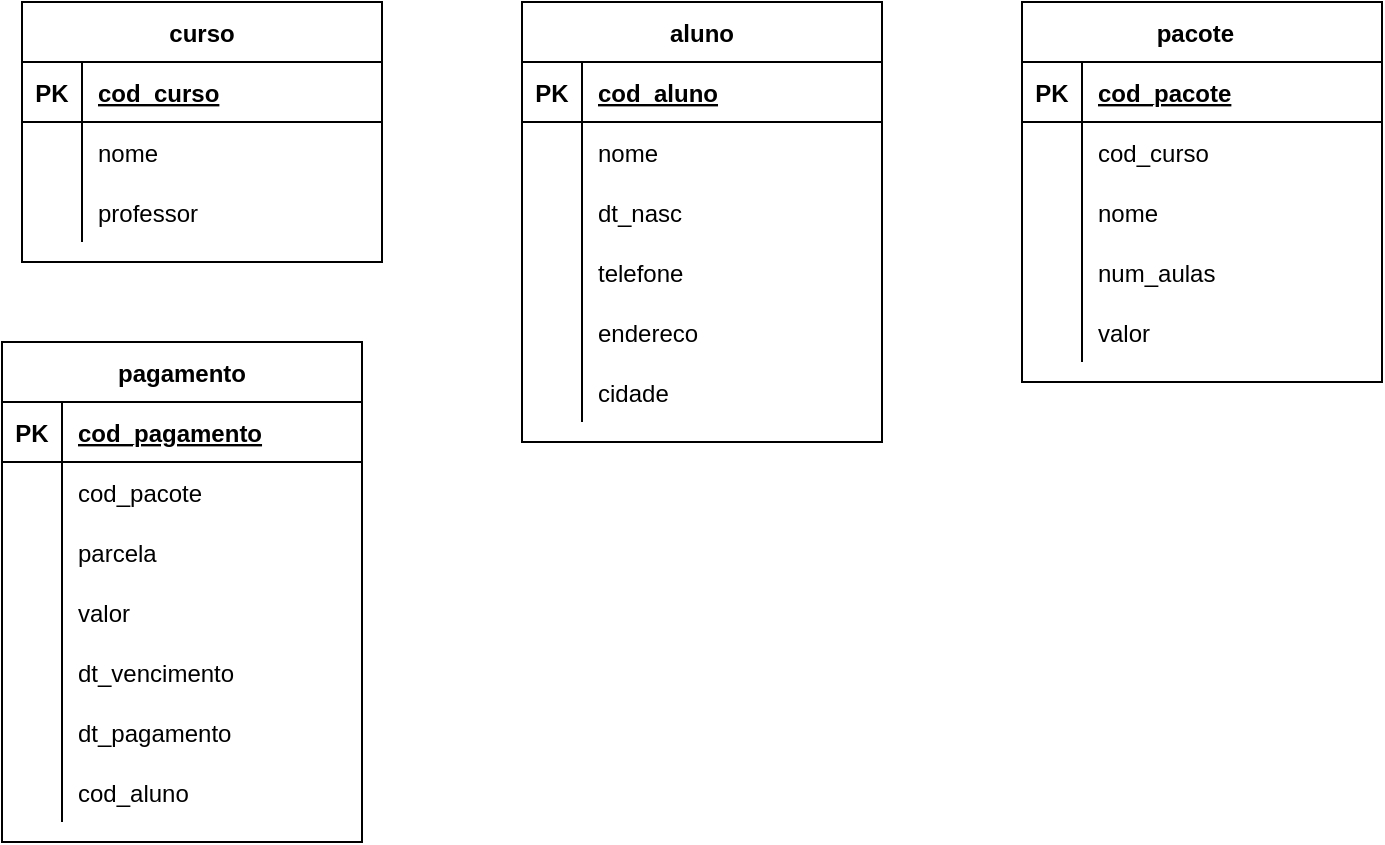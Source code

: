 <mxfile version="15.0.6" type="github">
  <diagram id="JDOAdWOA3e27mY0W45j4" name="Page-1">
    <mxGraphModel dx="868" dy="450" grid="1" gridSize="10" guides="1" tooltips="1" connect="1" arrows="1" fold="1" page="1" pageScale="1" pageWidth="827" pageHeight="1169" math="0" shadow="0">
      <root>
        <mxCell id="0" />
        <mxCell id="1" parent="0" />
        <mxCell id="8Mh0Ojd9GcdNpZhKOxBE-1" value="curso" style="shape=table;startSize=30;container=1;collapsible=1;childLayout=tableLayout;fixedRows=1;rowLines=0;fontStyle=1;align=center;resizeLast=1;" vertex="1" parent="1">
          <mxGeometry x="30" y="40" width="180" height="130" as="geometry" />
        </mxCell>
        <mxCell id="8Mh0Ojd9GcdNpZhKOxBE-2" value="" style="shape=partialRectangle;collapsible=0;dropTarget=0;pointerEvents=0;fillColor=none;top=0;left=0;bottom=1;right=0;points=[[0,0.5],[1,0.5]];portConstraint=eastwest;" vertex="1" parent="8Mh0Ojd9GcdNpZhKOxBE-1">
          <mxGeometry y="30" width="180" height="30" as="geometry" />
        </mxCell>
        <mxCell id="8Mh0Ojd9GcdNpZhKOxBE-3" value="PK" style="shape=partialRectangle;connectable=0;fillColor=none;top=0;left=0;bottom=0;right=0;fontStyle=1;overflow=hidden;" vertex="1" parent="8Mh0Ojd9GcdNpZhKOxBE-2">
          <mxGeometry width="30" height="30" as="geometry" />
        </mxCell>
        <mxCell id="8Mh0Ojd9GcdNpZhKOxBE-4" value="cod_curso" style="shape=partialRectangle;connectable=0;fillColor=none;top=0;left=0;bottom=0;right=0;align=left;spacingLeft=6;fontStyle=5;overflow=hidden;" vertex="1" parent="8Mh0Ojd9GcdNpZhKOxBE-2">
          <mxGeometry x="30" width="150" height="30" as="geometry" />
        </mxCell>
        <mxCell id="8Mh0Ojd9GcdNpZhKOxBE-5" value="" style="shape=partialRectangle;collapsible=0;dropTarget=0;pointerEvents=0;fillColor=none;top=0;left=0;bottom=0;right=0;points=[[0,0.5],[1,0.5]];portConstraint=eastwest;" vertex="1" parent="8Mh0Ojd9GcdNpZhKOxBE-1">
          <mxGeometry y="60" width="180" height="30" as="geometry" />
        </mxCell>
        <mxCell id="8Mh0Ojd9GcdNpZhKOxBE-6" value="" style="shape=partialRectangle;connectable=0;fillColor=none;top=0;left=0;bottom=0;right=0;editable=1;overflow=hidden;" vertex="1" parent="8Mh0Ojd9GcdNpZhKOxBE-5">
          <mxGeometry width="30" height="30" as="geometry" />
        </mxCell>
        <mxCell id="8Mh0Ojd9GcdNpZhKOxBE-7" value="nome" style="shape=partialRectangle;connectable=0;fillColor=none;top=0;left=0;bottom=0;right=0;align=left;spacingLeft=6;overflow=hidden;" vertex="1" parent="8Mh0Ojd9GcdNpZhKOxBE-5">
          <mxGeometry x="30" width="150" height="30" as="geometry" />
        </mxCell>
        <mxCell id="8Mh0Ojd9GcdNpZhKOxBE-8" value="" style="shape=partialRectangle;collapsible=0;dropTarget=0;pointerEvents=0;fillColor=none;top=0;left=0;bottom=0;right=0;points=[[0,0.5],[1,0.5]];portConstraint=eastwest;" vertex="1" parent="8Mh0Ojd9GcdNpZhKOxBE-1">
          <mxGeometry y="90" width="180" height="30" as="geometry" />
        </mxCell>
        <mxCell id="8Mh0Ojd9GcdNpZhKOxBE-9" value="" style="shape=partialRectangle;connectable=0;fillColor=none;top=0;left=0;bottom=0;right=0;editable=1;overflow=hidden;" vertex="1" parent="8Mh0Ojd9GcdNpZhKOxBE-8">
          <mxGeometry width="30" height="30" as="geometry" />
        </mxCell>
        <mxCell id="8Mh0Ojd9GcdNpZhKOxBE-10" value="professor" style="shape=partialRectangle;connectable=0;fillColor=none;top=0;left=0;bottom=0;right=0;align=left;spacingLeft=6;overflow=hidden;" vertex="1" parent="8Mh0Ojd9GcdNpZhKOxBE-8">
          <mxGeometry x="30" width="150" height="30" as="geometry" />
        </mxCell>
        <mxCell id="8Mh0Ojd9GcdNpZhKOxBE-14" value="aluno" style="shape=table;startSize=30;container=1;collapsible=1;childLayout=tableLayout;fixedRows=1;rowLines=0;fontStyle=1;align=center;resizeLast=1;" vertex="1" parent="1">
          <mxGeometry x="280" y="40" width="180" height="220" as="geometry" />
        </mxCell>
        <mxCell id="8Mh0Ojd9GcdNpZhKOxBE-15" value="" style="shape=partialRectangle;collapsible=0;dropTarget=0;pointerEvents=0;fillColor=none;top=0;left=0;bottom=1;right=0;points=[[0,0.5],[1,0.5]];portConstraint=eastwest;" vertex="1" parent="8Mh0Ojd9GcdNpZhKOxBE-14">
          <mxGeometry y="30" width="180" height="30" as="geometry" />
        </mxCell>
        <mxCell id="8Mh0Ojd9GcdNpZhKOxBE-16" value="PK" style="shape=partialRectangle;connectable=0;fillColor=none;top=0;left=0;bottom=0;right=0;fontStyle=1;overflow=hidden;" vertex="1" parent="8Mh0Ojd9GcdNpZhKOxBE-15">
          <mxGeometry width="30" height="30" as="geometry" />
        </mxCell>
        <mxCell id="8Mh0Ojd9GcdNpZhKOxBE-17" value="cod_aluno" style="shape=partialRectangle;connectable=0;fillColor=none;top=0;left=0;bottom=0;right=0;align=left;spacingLeft=6;fontStyle=5;overflow=hidden;" vertex="1" parent="8Mh0Ojd9GcdNpZhKOxBE-15">
          <mxGeometry x="30" width="150" height="30" as="geometry" />
        </mxCell>
        <mxCell id="8Mh0Ojd9GcdNpZhKOxBE-18" value="" style="shape=partialRectangle;collapsible=0;dropTarget=0;pointerEvents=0;fillColor=none;top=0;left=0;bottom=0;right=0;points=[[0,0.5],[1,0.5]];portConstraint=eastwest;" vertex="1" parent="8Mh0Ojd9GcdNpZhKOxBE-14">
          <mxGeometry y="60" width="180" height="30" as="geometry" />
        </mxCell>
        <mxCell id="8Mh0Ojd9GcdNpZhKOxBE-19" value="" style="shape=partialRectangle;connectable=0;fillColor=none;top=0;left=0;bottom=0;right=0;editable=1;overflow=hidden;" vertex="1" parent="8Mh0Ojd9GcdNpZhKOxBE-18">
          <mxGeometry width="30" height="30" as="geometry" />
        </mxCell>
        <mxCell id="8Mh0Ojd9GcdNpZhKOxBE-20" value="nome" style="shape=partialRectangle;connectable=0;fillColor=none;top=0;left=0;bottom=0;right=0;align=left;spacingLeft=6;overflow=hidden;" vertex="1" parent="8Mh0Ojd9GcdNpZhKOxBE-18">
          <mxGeometry x="30" width="150" height="30" as="geometry" />
        </mxCell>
        <mxCell id="8Mh0Ojd9GcdNpZhKOxBE-21" value="" style="shape=partialRectangle;collapsible=0;dropTarget=0;pointerEvents=0;fillColor=none;top=0;left=0;bottom=0;right=0;points=[[0,0.5],[1,0.5]];portConstraint=eastwest;" vertex="1" parent="8Mh0Ojd9GcdNpZhKOxBE-14">
          <mxGeometry y="90" width="180" height="30" as="geometry" />
        </mxCell>
        <mxCell id="8Mh0Ojd9GcdNpZhKOxBE-22" value="" style="shape=partialRectangle;connectable=0;fillColor=none;top=0;left=0;bottom=0;right=0;editable=1;overflow=hidden;" vertex="1" parent="8Mh0Ojd9GcdNpZhKOxBE-21">
          <mxGeometry width="30" height="30" as="geometry" />
        </mxCell>
        <mxCell id="8Mh0Ojd9GcdNpZhKOxBE-23" value="dt_nasc" style="shape=partialRectangle;connectable=0;fillColor=none;top=0;left=0;bottom=0;right=0;align=left;spacingLeft=6;overflow=hidden;" vertex="1" parent="8Mh0Ojd9GcdNpZhKOxBE-21">
          <mxGeometry x="30" width="150" height="30" as="geometry" />
        </mxCell>
        <mxCell id="8Mh0Ojd9GcdNpZhKOxBE-24" value="" style="shape=partialRectangle;collapsible=0;dropTarget=0;pointerEvents=0;fillColor=none;top=0;left=0;bottom=0;right=0;points=[[0,0.5],[1,0.5]];portConstraint=eastwest;" vertex="1" parent="8Mh0Ojd9GcdNpZhKOxBE-14">
          <mxGeometry y="120" width="180" height="30" as="geometry" />
        </mxCell>
        <mxCell id="8Mh0Ojd9GcdNpZhKOxBE-25" value="" style="shape=partialRectangle;connectable=0;fillColor=none;top=0;left=0;bottom=0;right=0;editable=1;overflow=hidden;" vertex="1" parent="8Mh0Ojd9GcdNpZhKOxBE-24">
          <mxGeometry width="30" height="30" as="geometry" />
        </mxCell>
        <mxCell id="8Mh0Ojd9GcdNpZhKOxBE-26" value="telefone" style="shape=partialRectangle;connectable=0;fillColor=none;top=0;left=0;bottom=0;right=0;align=left;spacingLeft=6;overflow=hidden;" vertex="1" parent="8Mh0Ojd9GcdNpZhKOxBE-24">
          <mxGeometry x="30" width="150" height="30" as="geometry" />
        </mxCell>
        <mxCell id="8Mh0Ojd9GcdNpZhKOxBE-27" value="" style="shape=partialRectangle;collapsible=0;dropTarget=0;pointerEvents=0;fillColor=none;top=0;left=0;bottom=0;right=0;points=[[0,0.5],[1,0.5]];portConstraint=eastwest;" vertex="1" parent="8Mh0Ojd9GcdNpZhKOxBE-14">
          <mxGeometry y="150" width="180" height="30" as="geometry" />
        </mxCell>
        <mxCell id="8Mh0Ojd9GcdNpZhKOxBE-28" value="" style="shape=partialRectangle;connectable=0;fillColor=none;top=0;left=0;bottom=0;right=0;editable=1;overflow=hidden;" vertex="1" parent="8Mh0Ojd9GcdNpZhKOxBE-27">
          <mxGeometry width="30" height="30" as="geometry" />
        </mxCell>
        <mxCell id="8Mh0Ojd9GcdNpZhKOxBE-29" value="endereco" style="shape=partialRectangle;connectable=0;fillColor=none;top=0;left=0;bottom=0;right=0;align=left;spacingLeft=6;overflow=hidden;" vertex="1" parent="8Mh0Ojd9GcdNpZhKOxBE-27">
          <mxGeometry x="30" width="150" height="30" as="geometry" />
        </mxCell>
        <mxCell id="8Mh0Ojd9GcdNpZhKOxBE-30" value="" style="shape=partialRectangle;collapsible=0;dropTarget=0;pointerEvents=0;fillColor=none;top=0;left=0;bottom=0;right=0;points=[[0,0.5],[1,0.5]];portConstraint=eastwest;" vertex="1" parent="8Mh0Ojd9GcdNpZhKOxBE-14">
          <mxGeometry y="180" width="180" height="30" as="geometry" />
        </mxCell>
        <mxCell id="8Mh0Ojd9GcdNpZhKOxBE-31" value="" style="shape=partialRectangle;connectable=0;fillColor=none;top=0;left=0;bottom=0;right=0;editable=1;overflow=hidden;" vertex="1" parent="8Mh0Ojd9GcdNpZhKOxBE-30">
          <mxGeometry width="30" height="30" as="geometry" />
        </mxCell>
        <mxCell id="8Mh0Ojd9GcdNpZhKOxBE-32" value="cidade" style="shape=partialRectangle;connectable=0;fillColor=none;top=0;left=0;bottom=0;right=0;align=left;spacingLeft=6;overflow=hidden;" vertex="1" parent="8Mh0Ojd9GcdNpZhKOxBE-30">
          <mxGeometry x="30" width="150" height="30" as="geometry" />
        </mxCell>
        <mxCell id="8Mh0Ojd9GcdNpZhKOxBE-33" value="pacote  " style="shape=table;startSize=30;container=1;collapsible=1;childLayout=tableLayout;fixedRows=1;rowLines=0;fontStyle=1;align=center;resizeLast=1;" vertex="1" parent="1">
          <mxGeometry x="530" y="40" width="180" height="190" as="geometry" />
        </mxCell>
        <mxCell id="8Mh0Ojd9GcdNpZhKOxBE-34" value="" style="shape=partialRectangle;collapsible=0;dropTarget=0;pointerEvents=0;fillColor=none;top=0;left=0;bottom=1;right=0;points=[[0,0.5],[1,0.5]];portConstraint=eastwest;" vertex="1" parent="8Mh0Ojd9GcdNpZhKOxBE-33">
          <mxGeometry y="30" width="180" height="30" as="geometry" />
        </mxCell>
        <mxCell id="8Mh0Ojd9GcdNpZhKOxBE-35" value="PK" style="shape=partialRectangle;connectable=0;fillColor=none;top=0;left=0;bottom=0;right=0;fontStyle=1;overflow=hidden;" vertex="1" parent="8Mh0Ojd9GcdNpZhKOxBE-34">
          <mxGeometry width="30" height="30" as="geometry" />
        </mxCell>
        <mxCell id="8Mh0Ojd9GcdNpZhKOxBE-36" value="cod_pacote" style="shape=partialRectangle;connectable=0;fillColor=none;top=0;left=0;bottom=0;right=0;align=left;spacingLeft=6;fontStyle=5;overflow=hidden;" vertex="1" parent="8Mh0Ojd9GcdNpZhKOxBE-34">
          <mxGeometry x="30" width="150" height="30" as="geometry" />
        </mxCell>
        <mxCell id="8Mh0Ojd9GcdNpZhKOxBE-37" value="" style="shape=partialRectangle;collapsible=0;dropTarget=0;pointerEvents=0;fillColor=none;top=0;left=0;bottom=0;right=0;points=[[0,0.5],[1,0.5]];portConstraint=eastwest;" vertex="1" parent="8Mh0Ojd9GcdNpZhKOxBE-33">
          <mxGeometry y="60" width="180" height="30" as="geometry" />
        </mxCell>
        <mxCell id="8Mh0Ojd9GcdNpZhKOxBE-38" value="" style="shape=partialRectangle;connectable=0;fillColor=none;top=0;left=0;bottom=0;right=0;editable=1;overflow=hidden;" vertex="1" parent="8Mh0Ojd9GcdNpZhKOxBE-37">
          <mxGeometry width="30" height="30" as="geometry" />
        </mxCell>
        <mxCell id="8Mh0Ojd9GcdNpZhKOxBE-39" value="cod_curso" style="shape=partialRectangle;connectable=0;fillColor=none;top=0;left=0;bottom=0;right=0;align=left;spacingLeft=6;overflow=hidden;" vertex="1" parent="8Mh0Ojd9GcdNpZhKOxBE-37">
          <mxGeometry x="30" width="150" height="30" as="geometry" />
        </mxCell>
        <mxCell id="8Mh0Ojd9GcdNpZhKOxBE-40" value="" style="shape=partialRectangle;collapsible=0;dropTarget=0;pointerEvents=0;fillColor=none;top=0;left=0;bottom=0;right=0;points=[[0,0.5],[1,0.5]];portConstraint=eastwest;" vertex="1" parent="8Mh0Ojd9GcdNpZhKOxBE-33">
          <mxGeometry y="90" width="180" height="30" as="geometry" />
        </mxCell>
        <mxCell id="8Mh0Ojd9GcdNpZhKOxBE-41" value="" style="shape=partialRectangle;connectable=0;fillColor=none;top=0;left=0;bottom=0;right=0;editable=1;overflow=hidden;" vertex="1" parent="8Mh0Ojd9GcdNpZhKOxBE-40">
          <mxGeometry width="30" height="30" as="geometry" />
        </mxCell>
        <mxCell id="8Mh0Ojd9GcdNpZhKOxBE-42" value="nome" style="shape=partialRectangle;connectable=0;fillColor=none;top=0;left=0;bottom=0;right=0;align=left;spacingLeft=6;overflow=hidden;" vertex="1" parent="8Mh0Ojd9GcdNpZhKOxBE-40">
          <mxGeometry x="30" width="150" height="30" as="geometry" />
        </mxCell>
        <mxCell id="8Mh0Ojd9GcdNpZhKOxBE-43" value="" style="shape=partialRectangle;collapsible=0;dropTarget=0;pointerEvents=0;fillColor=none;top=0;left=0;bottom=0;right=0;points=[[0,0.5],[1,0.5]];portConstraint=eastwest;" vertex="1" parent="8Mh0Ojd9GcdNpZhKOxBE-33">
          <mxGeometry y="120" width="180" height="30" as="geometry" />
        </mxCell>
        <mxCell id="8Mh0Ojd9GcdNpZhKOxBE-44" value="" style="shape=partialRectangle;connectable=0;fillColor=none;top=0;left=0;bottom=0;right=0;editable=1;overflow=hidden;" vertex="1" parent="8Mh0Ojd9GcdNpZhKOxBE-43">
          <mxGeometry width="30" height="30" as="geometry" />
        </mxCell>
        <mxCell id="8Mh0Ojd9GcdNpZhKOxBE-45" value="num_aulas" style="shape=partialRectangle;connectable=0;fillColor=none;top=0;left=0;bottom=0;right=0;align=left;spacingLeft=6;overflow=hidden;" vertex="1" parent="8Mh0Ojd9GcdNpZhKOxBE-43">
          <mxGeometry x="30" width="150" height="30" as="geometry" />
        </mxCell>
        <mxCell id="8Mh0Ojd9GcdNpZhKOxBE-46" value="" style="shape=partialRectangle;collapsible=0;dropTarget=0;pointerEvents=0;fillColor=none;top=0;left=0;bottom=0;right=0;points=[[0,0.5],[1,0.5]];portConstraint=eastwest;" vertex="1" parent="8Mh0Ojd9GcdNpZhKOxBE-33">
          <mxGeometry y="150" width="180" height="30" as="geometry" />
        </mxCell>
        <mxCell id="8Mh0Ojd9GcdNpZhKOxBE-47" value="" style="shape=partialRectangle;connectable=0;fillColor=none;top=0;left=0;bottom=0;right=0;editable=1;overflow=hidden;" vertex="1" parent="8Mh0Ojd9GcdNpZhKOxBE-46">
          <mxGeometry width="30" height="30" as="geometry" />
        </mxCell>
        <mxCell id="8Mh0Ojd9GcdNpZhKOxBE-48" value="valor" style="shape=partialRectangle;connectable=0;fillColor=none;top=0;left=0;bottom=0;right=0;align=left;spacingLeft=6;overflow=hidden;" vertex="1" parent="8Mh0Ojd9GcdNpZhKOxBE-46">
          <mxGeometry x="30" width="150" height="30" as="geometry" />
        </mxCell>
        <mxCell id="8Mh0Ojd9GcdNpZhKOxBE-49" value="pagamento" style="shape=table;startSize=30;container=1;collapsible=1;childLayout=tableLayout;fixedRows=1;rowLines=0;fontStyle=1;align=center;resizeLast=1;" vertex="1" parent="1">
          <mxGeometry x="20" y="210" width="180" height="250" as="geometry" />
        </mxCell>
        <mxCell id="8Mh0Ojd9GcdNpZhKOxBE-50" value="" style="shape=partialRectangle;collapsible=0;dropTarget=0;pointerEvents=0;fillColor=none;top=0;left=0;bottom=1;right=0;points=[[0,0.5],[1,0.5]];portConstraint=eastwest;" vertex="1" parent="8Mh0Ojd9GcdNpZhKOxBE-49">
          <mxGeometry y="30" width="180" height="30" as="geometry" />
        </mxCell>
        <mxCell id="8Mh0Ojd9GcdNpZhKOxBE-51" value="PK" style="shape=partialRectangle;connectable=0;fillColor=none;top=0;left=0;bottom=0;right=0;fontStyle=1;overflow=hidden;" vertex="1" parent="8Mh0Ojd9GcdNpZhKOxBE-50">
          <mxGeometry width="30" height="30" as="geometry" />
        </mxCell>
        <mxCell id="8Mh0Ojd9GcdNpZhKOxBE-52" value="cod_pagamento" style="shape=partialRectangle;connectable=0;fillColor=none;top=0;left=0;bottom=0;right=0;align=left;spacingLeft=6;fontStyle=5;overflow=hidden;" vertex="1" parent="8Mh0Ojd9GcdNpZhKOxBE-50">
          <mxGeometry x="30" width="150" height="30" as="geometry" />
        </mxCell>
        <mxCell id="8Mh0Ojd9GcdNpZhKOxBE-53" value="" style="shape=partialRectangle;collapsible=0;dropTarget=0;pointerEvents=0;fillColor=none;top=0;left=0;bottom=0;right=0;points=[[0,0.5],[1,0.5]];portConstraint=eastwest;" vertex="1" parent="8Mh0Ojd9GcdNpZhKOxBE-49">
          <mxGeometry y="60" width="180" height="30" as="geometry" />
        </mxCell>
        <mxCell id="8Mh0Ojd9GcdNpZhKOxBE-54" value="" style="shape=partialRectangle;connectable=0;fillColor=none;top=0;left=0;bottom=0;right=0;editable=1;overflow=hidden;" vertex="1" parent="8Mh0Ojd9GcdNpZhKOxBE-53">
          <mxGeometry width="30" height="30" as="geometry" />
        </mxCell>
        <mxCell id="8Mh0Ojd9GcdNpZhKOxBE-55" value="cod_pacote" style="shape=partialRectangle;connectable=0;fillColor=none;top=0;left=0;bottom=0;right=0;align=left;spacingLeft=6;overflow=hidden;" vertex="1" parent="8Mh0Ojd9GcdNpZhKOxBE-53">
          <mxGeometry x="30" width="150" height="30" as="geometry" />
        </mxCell>
        <mxCell id="8Mh0Ojd9GcdNpZhKOxBE-56" value="" style="shape=partialRectangle;collapsible=0;dropTarget=0;pointerEvents=0;fillColor=none;top=0;left=0;bottom=0;right=0;points=[[0,0.5],[1,0.5]];portConstraint=eastwest;" vertex="1" parent="8Mh0Ojd9GcdNpZhKOxBE-49">
          <mxGeometry y="90" width="180" height="30" as="geometry" />
        </mxCell>
        <mxCell id="8Mh0Ojd9GcdNpZhKOxBE-57" value="" style="shape=partialRectangle;connectable=0;fillColor=none;top=0;left=0;bottom=0;right=0;editable=1;overflow=hidden;" vertex="1" parent="8Mh0Ojd9GcdNpZhKOxBE-56">
          <mxGeometry width="30" height="30" as="geometry" />
        </mxCell>
        <mxCell id="8Mh0Ojd9GcdNpZhKOxBE-58" value="parcela" style="shape=partialRectangle;connectable=0;fillColor=none;top=0;left=0;bottom=0;right=0;align=left;spacingLeft=6;overflow=hidden;" vertex="1" parent="8Mh0Ojd9GcdNpZhKOxBE-56">
          <mxGeometry x="30" width="150" height="30" as="geometry" />
        </mxCell>
        <mxCell id="8Mh0Ojd9GcdNpZhKOxBE-59" value="" style="shape=partialRectangle;collapsible=0;dropTarget=0;pointerEvents=0;fillColor=none;top=0;left=0;bottom=0;right=0;points=[[0,0.5],[1,0.5]];portConstraint=eastwest;" vertex="1" parent="8Mh0Ojd9GcdNpZhKOxBE-49">
          <mxGeometry y="120" width="180" height="30" as="geometry" />
        </mxCell>
        <mxCell id="8Mh0Ojd9GcdNpZhKOxBE-60" value="" style="shape=partialRectangle;connectable=0;fillColor=none;top=0;left=0;bottom=0;right=0;editable=1;overflow=hidden;" vertex="1" parent="8Mh0Ojd9GcdNpZhKOxBE-59">
          <mxGeometry width="30" height="30" as="geometry" />
        </mxCell>
        <mxCell id="8Mh0Ojd9GcdNpZhKOxBE-61" value="valor" style="shape=partialRectangle;connectable=0;fillColor=none;top=0;left=0;bottom=0;right=0;align=left;spacingLeft=6;overflow=hidden;" vertex="1" parent="8Mh0Ojd9GcdNpZhKOxBE-59">
          <mxGeometry x="30" width="150" height="30" as="geometry" />
        </mxCell>
        <mxCell id="8Mh0Ojd9GcdNpZhKOxBE-62" value="" style="shape=partialRectangle;collapsible=0;dropTarget=0;pointerEvents=0;fillColor=none;top=0;left=0;bottom=0;right=0;points=[[0,0.5],[1,0.5]];portConstraint=eastwest;" vertex="1" parent="8Mh0Ojd9GcdNpZhKOxBE-49">
          <mxGeometry y="150" width="180" height="30" as="geometry" />
        </mxCell>
        <mxCell id="8Mh0Ojd9GcdNpZhKOxBE-63" value="" style="shape=partialRectangle;connectable=0;fillColor=none;top=0;left=0;bottom=0;right=0;editable=1;overflow=hidden;" vertex="1" parent="8Mh0Ojd9GcdNpZhKOxBE-62">
          <mxGeometry width="30" height="30" as="geometry" />
        </mxCell>
        <mxCell id="8Mh0Ojd9GcdNpZhKOxBE-64" value="dt_vencimento" style="shape=partialRectangle;connectable=0;fillColor=none;top=0;left=0;bottom=0;right=0;align=left;spacingLeft=6;overflow=hidden;" vertex="1" parent="8Mh0Ojd9GcdNpZhKOxBE-62">
          <mxGeometry x="30" width="150" height="30" as="geometry" />
        </mxCell>
        <mxCell id="8Mh0Ojd9GcdNpZhKOxBE-65" value="" style="shape=partialRectangle;collapsible=0;dropTarget=0;pointerEvents=0;fillColor=none;top=0;left=0;bottom=0;right=0;points=[[0,0.5],[1,0.5]];portConstraint=eastwest;" vertex="1" parent="8Mh0Ojd9GcdNpZhKOxBE-49">
          <mxGeometry y="180" width="180" height="30" as="geometry" />
        </mxCell>
        <mxCell id="8Mh0Ojd9GcdNpZhKOxBE-66" value="" style="shape=partialRectangle;connectable=0;fillColor=none;top=0;left=0;bottom=0;right=0;editable=1;overflow=hidden;" vertex="1" parent="8Mh0Ojd9GcdNpZhKOxBE-65">
          <mxGeometry width="30" height="30" as="geometry" />
        </mxCell>
        <mxCell id="8Mh0Ojd9GcdNpZhKOxBE-67" value="dt_pagamento" style="shape=partialRectangle;connectable=0;fillColor=none;top=0;left=0;bottom=0;right=0;align=left;spacingLeft=6;overflow=hidden;" vertex="1" parent="8Mh0Ojd9GcdNpZhKOxBE-65">
          <mxGeometry x="30" width="150" height="30" as="geometry" />
        </mxCell>
        <mxCell id="8Mh0Ojd9GcdNpZhKOxBE-68" value="" style="shape=partialRectangle;collapsible=0;dropTarget=0;pointerEvents=0;fillColor=none;top=0;left=0;bottom=0;right=0;points=[[0,0.5],[1,0.5]];portConstraint=eastwest;" vertex="1" parent="8Mh0Ojd9GcdNpZhKOxBE-49">
          <mxGeometry y="210" width="180" height="30" as="geometry" />
        </mxCell>
        <mxCell id="8Mh0Ojd9GcdNpZhKOxBE-69" value="" style="shape=partialRectangle;connectable=0;fillColor=none;top=0;left=0;bottom=0;right=0;editable=1;overflow=hidden;" vertex="1" parent="8Mh0Ojd9GcdNpZhKOxBE-68">
          <mxGeometry width="30" height="30" as="geometry" />
        </mxCell>
        <mxCell id="8Mh0Ojd9GcdNpZhKOxBE-70" value="cod_aluno" style="shape=partialRectangle;connectable=0;fillColor=none;top=0;left=0;bottom=0;right=0;align=left;spacingLeft=6;overflow=hidden;" vertex="1" parent="8Mh0Ojd9GcdNpZhKOxBE-68">
          <mxGeometry x="30" width="150" height="30" as="geometry" />
        </mxCell>
      </root>
    </mxGraphModel>
  </diagram>
</mxfile>
